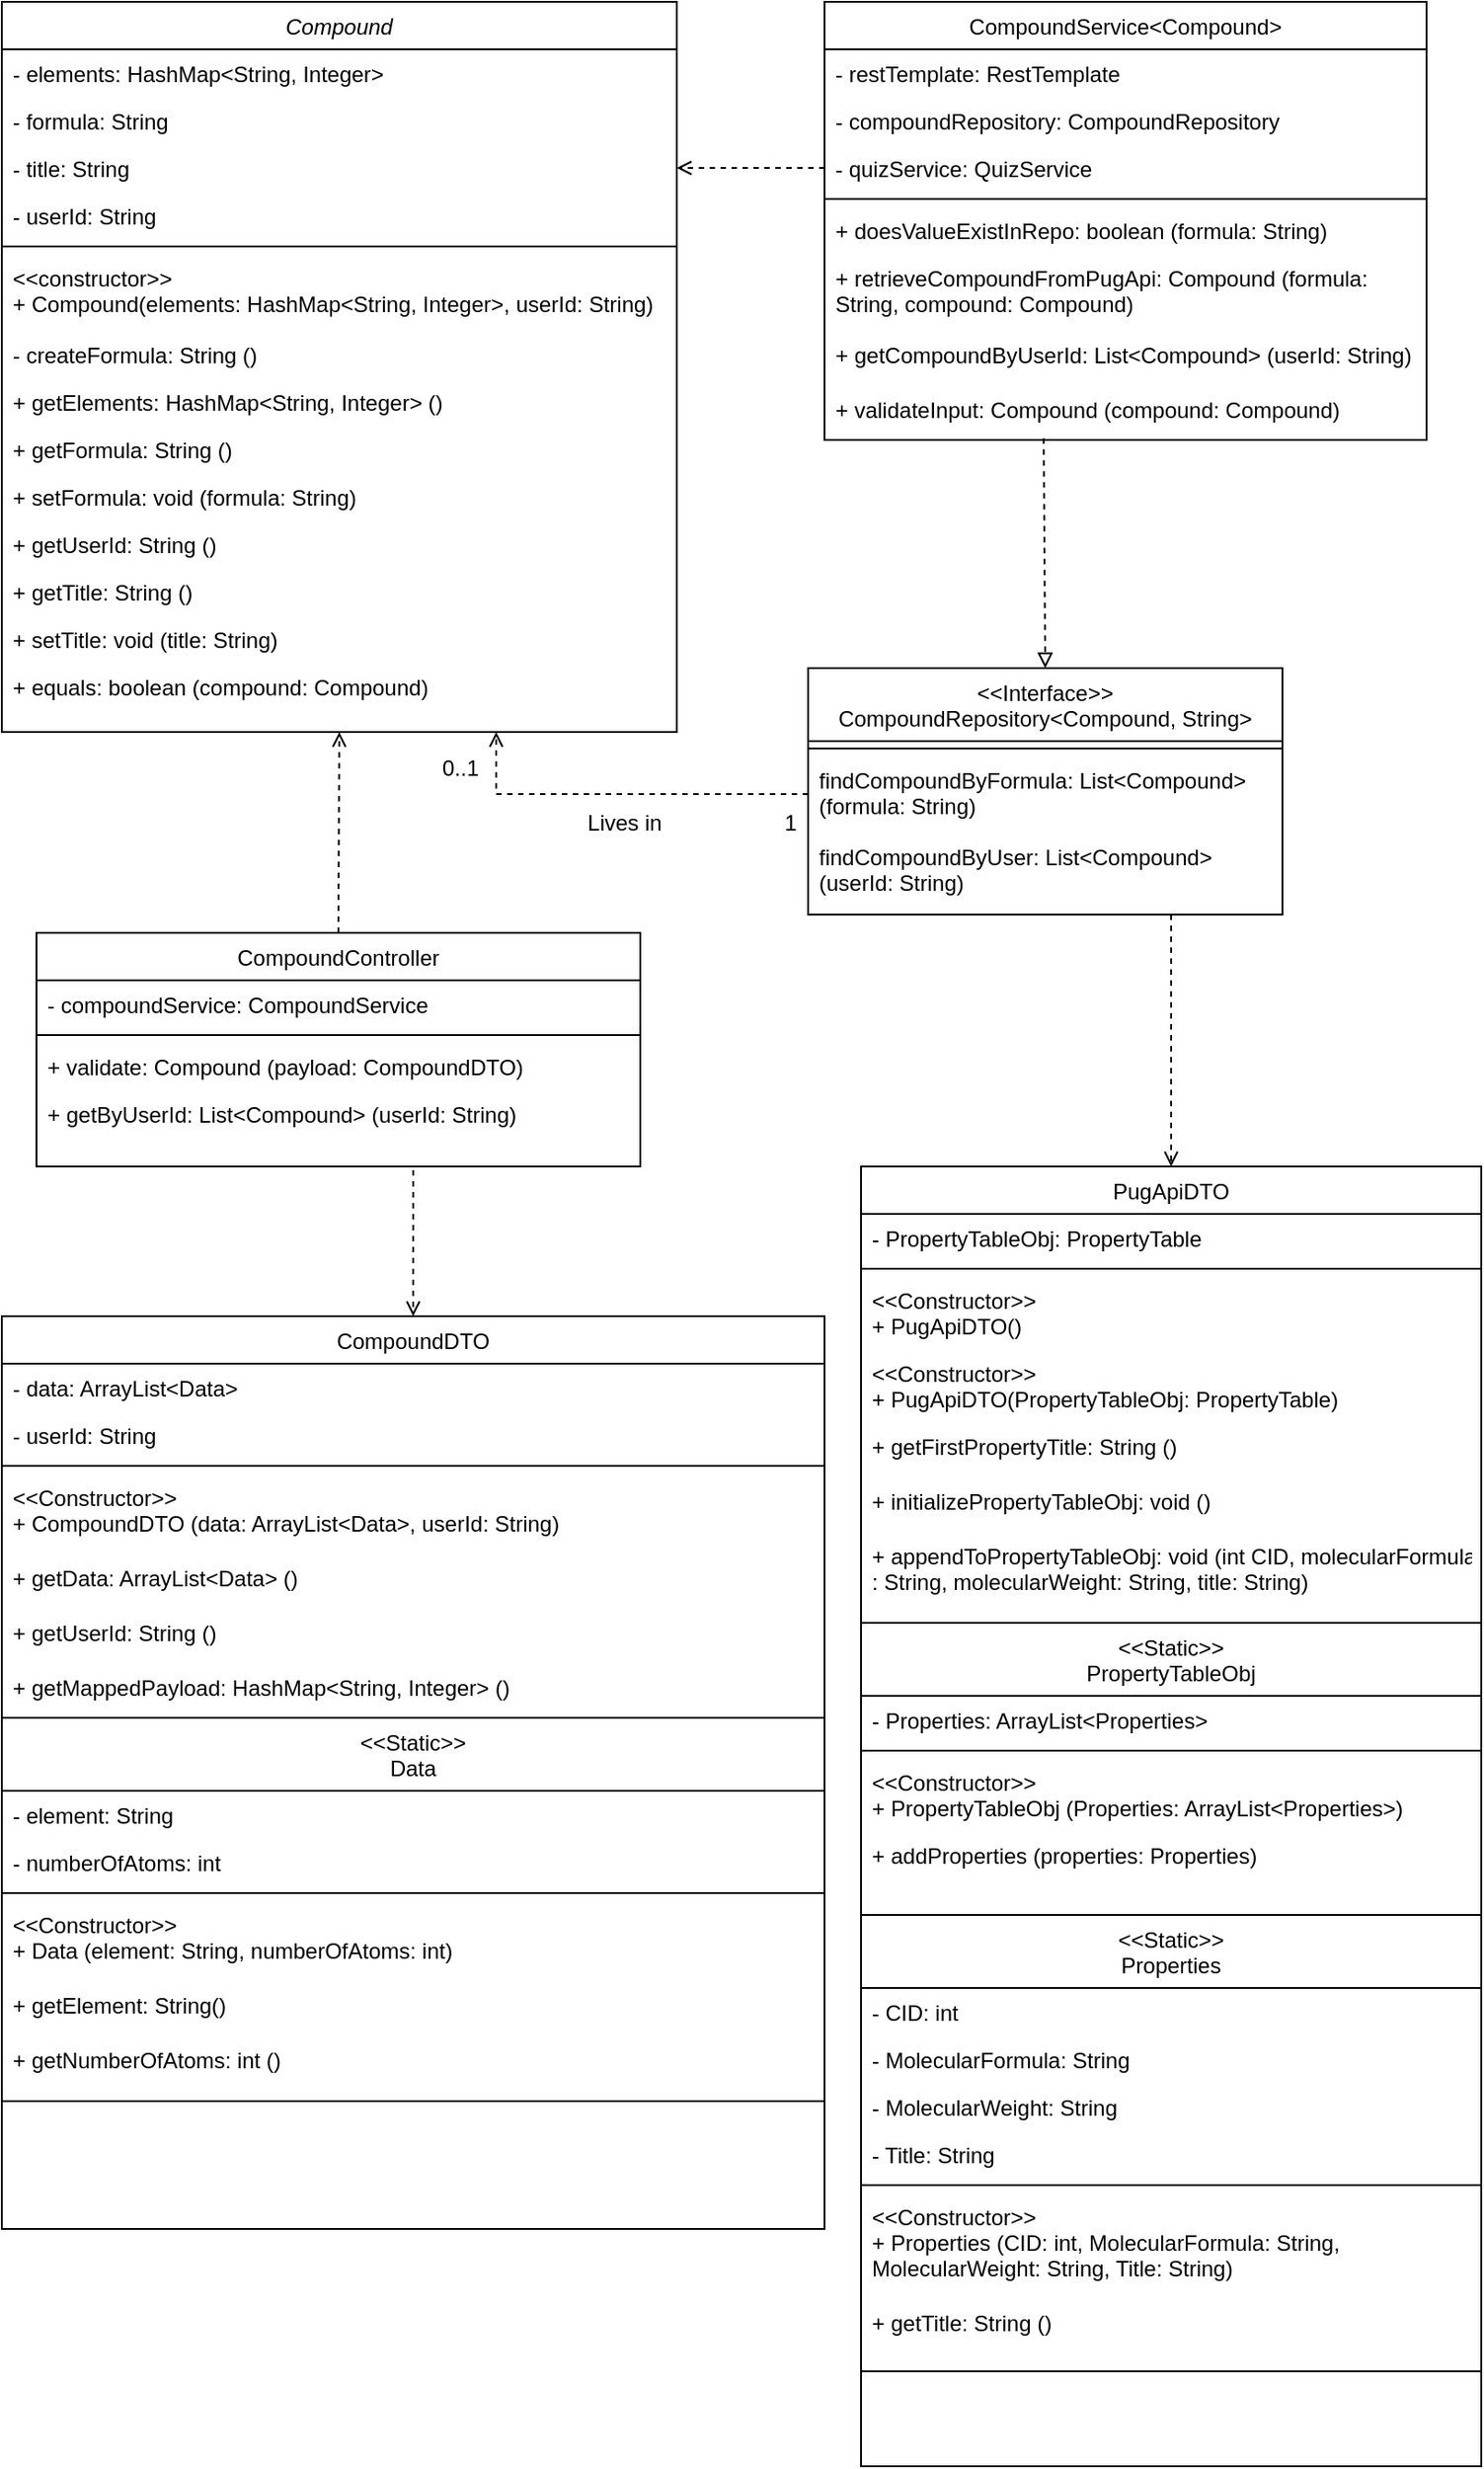 <mxfile version="17.4.6" type="device"><diagram id="C5RBs43oDa-KdzZeNtuy" name="Page-1"><mxGraphModel dx="946" dy="589" grid="1" gridSize="10" guides="1" tooltips="1" connect="1" arrows="1" fold="1" page="1" pageScale="1" pageWidth="827" pageHeight="1169" math="0" shadow="0"><root><mxCell id="WIyWlLk6GJQsqaUBKTNV-0"/><mxCell id="WIyWlLk6GJQsqaUBKTNV-1" parent="WIyWlLk6GJQsqaUBKTNV-0"/><mxCell id="zkfFHV4jXpPFQw0GAbJ--0" value="Compound" style="swimlane;fontStyle=2;align=center;verticalAlign=top;childLayout=stackLayout;horizontal=1;startSize=26;horizontalStack=0;resizeParent=1;resizeLast=0;collapsible=1;marginBottom=0;rounded=0;shadow=0;strokeWidth=1;" parent="WIyWlLk6GJQsqaUBKTNV-1" vertex="1"><mxGeometry x="9" y="30" width="370" height="400" as="geometry"><mxRectangle x="230" y="140" width="160" height="26" as="alternateBounds"/></mxGeometry></mxCell><mxCell id="zkfFHV4jXpPFQw0GAbJ--1" value="- elements: HashMap&lt;String, Integer&gt;" style="text;align=left;verticalAlign=top;spacingLeft=4;spacingRight=4;overflow=hidden;rotatable=0;points=[[0,0.5],[1,0.5]];portConstraint=eastwest;" parent="zkfFHV4jXpPFQw0GAbJ--0" vertex="1"><mxGeometry y="26" width="370" height="26" as="geometry"/></mxCell><mxCell id="zkfFHV4jXpPFQw0GAbJ--2" value="- formula: String" style="text;align=left;verticalAlign=top;spacingLeft=4;spacingRight=4;overflow=hidden;rotatable=0;points=[[0,0.5],[1,0.5]];portConstraint=eastwest;rounded=0;shadow=0;html=0;" parent="zkfFHV4jXpPFQw0GAbJ--0" vertex="1"><mxGeometry y="52" width="370" height="26" as="geometry"/></mxCell><mxCell id="zkfFHV4jXpPFQw0GAbJ--3" value="- title: String" style="text;align=left;verticalAlign=top;spacingLeft=4;spacingRight=4;overflow=hidden;rotatable=0;points=[[0,0.5],[1,0.5]];portConstraint=eastwest;rounded=0;shadow=0;html=0;" parent="zkfFHV4jXpPFQw0GAbJ--0" vertex="1"><mxGeometry y="78" width="370" height="26" as="geometry"/></mxCell><mxCell id="zkfFHV4jXpPFQw0GAbJ--5" value="- userId: String" style="text;align=left;verticalAlign=top;spacingLeft=4;spacingRight=4;overflow=hidden;rotatable=0;points=[[0,0.5],[1,0.5]];portConstraint=eastwest;" parent="zkfFHV4jXpPFQw0GAbJ--0" vertex="1"><mxGeometry y="104" width="370" height="26" as="geometry"/></mxCell><mxCell id="zkfFHV4jXpPFQw0GAbJ--4" value="" style="line;html=1;strokeWidth=1;align=left;verticalAlign=middle;spacingTop=-1;spacingLeft=3;spacingRight=3;rotatable=0;labelPosition=right;points=[];portConstraint=eastwest;" parent="zkfFHV4jXpPFQw0GAbJ--0" vertex="1"><mxGeometry y="130" width="370" height="8" as="geometry"/></mxCell><mxCell id="1GBY7-zwN7IDQn7r9k1n-0" value="&lt;&lt;constructor&gt;&gt;&#10;+ Compound(elements: HashMap&lt;String, Integer&gt;, userId: String)" style="text;align=left;verticalAlign=top;spacingLeft=4;spacingRight=4;overflow=hidden;rotatable=0;points=[[0,0.5],[1,0.5]];portConstraint=eastwest;" parent="zkfFHV4jXpPFQw0GAbJ--0" vertex="1"><mxGeometry y="138" width="370" height="42" as="geometry"/></mxCell><mxCell id="1GBY7-zwN7IDQn7r9k1n-1" value="- createFormula: String ()" style="text;align=left;verticalAlign=top;spacingLeft=4;spacingRight=4;overflow=hidden;rotatable=0;points=[[0,0.5],[1,0.5]];portConstraint=eastwest;" parent="zkfFHV4jXpPFQw0GAbJ--0" vertex="1"><mxGeometry y="180" width="370" height="26" as="geometry"/></mxCell><mxCell id="1GBY7-zwN7IDQn7r9k1n-2" value="+ getElements: HashMap&lt;String, Integer&gt; ()" style="text;align=left;verticalAlign=top;spacingLeft=4;spacingRight=4;overflow=hidden;rotatable=0;points=[[0,0.5],[1,0.5]];portConstraint=eastwest;" parent="zkfFHV4jXpPFQw0GAbJ--0" vertex="1"><mxGeometry y="206" width="370" height="26" as="geometry"/></mxCell><mxCell id="1GBY7-zwN7IDQn7r9k1n-3" value="+ getFormula: String ()" style="text;align=left;verticalAlign=top;spacingLeft=4;spacingRight=4;overflow=hidden;rotatable=0;points=[[0,0.5],[1,0.5]];portConstraint=eastwest;" parent="zkfFHV4jXpPFQw0GAbJ--0" vertex="1"><mxGeometry y="232" width="370" height="26" as="geometry"/></mxCell><mxCell id="1GBY7-zwN7IDQn7r9k1n-4" value="+ setFormula: void (formula: String)" style="text;align=left;verticalAlign=top;spacingLeft=4;spacingRight=4;overflow=hidden;rotatable=0;points=[[0,0.5],[1,0.5]];portConstraint=eastwest;" parent="zkfFHV4jXpPFQw0GAbJ--0" vertex="1"><mxGeometry y="258" width="370" height="26" as="geometry"/></mxCell><mxCell id="1GBY7-zwN7IDQn7r9k1n-5" value="+ getUserId: String ()" style="text;align=left;verticalAlign=top;spacingLeft=4;spacingRight=4;overflow=hidden;rotatable=0;points=[[0,0.5],[1,0.5]];portConstraint=eastwest;" parent="zkfFHV4jXpPFQw0GAbJ--0" vertex="1"><mxGeometry y="284" width="370" height="26" as="geometry"/></mxCell><mxCell id="1GBY7-zwN7IDQn7r9k1n-6" value="+ getTitle: String ()" style="text;align=left;verticalAlign=top;spacingLeft=4;spacingRight=4;overflow=hidden;rotatable=0;points=[[0,0.5],[1,0.5]];portConstraint=eastwest;" parent="zkfFHV4jXpPFQw0GAbJ--0" vertex="1"><mxGeometry y="310" width="370" height="26" as="geometry"/></mxCell><mxCell id="1GBY7-zwN7IDQn7r9k1n-7" value="+ setTitle: void (title: String)" style="text;align=left;verticalAlign=top;spacingLeft=4;spacingRight=4;overflow=hidden;rotatable=0;points=[[0,0.5],[1,0.5]];portConstraint=eastwest;" parent="zkfFHV4jXpPFQw0GAbJ--0" vertex="1"><mxGeometry y="336" width="370" height="26" as="geometry"/></mxCell><mxCell id="1GBY7-zwN7IDQn7r9k1n-8" value="+ equals: boolean (compound: Compound)" style="text;align=left;verticalAlign=top;spacingLeft=4;spacingRight=4;overflow=hidden;rotatable=0;points=[[0,0.5],[1,0.5]];portConstraint=eastwest;" parent="zkfFHV4jXpPFQw0GAbJ--0" vertex="1"><mxGeometry y="362" width="370" height="26" as="geometry"/></mxCell><mxCell id="zkfFHV4jXpPFQw0GAbJ--17" value="CompoundService&lt;Compound&gt;" style="swimlane;fontStyle=0;align=center;verticalAlign=top;childLayout=stackLayout;horizontal=1;startSize=26;horizontalStack=0;resizeParent=1;resizeLast=0;collapsible=1;marginBottom=0;rounded=0;shadow=0;strokeWidth=1;" parent="WIyWlLk6GJQsqaUBKTNV-1" vertex="1"><mxGeometry x="460" y="30" width="330" height="240" as="geometry"><mxRectangle x="550" y="140" width="160" height="26" as="alternateBounds"/></mxGeometry></mxCell><mxCell id="zkfFHV4jXpPFQw0GAbJ--18" value="- restTemplate: RestTemplate" style="text;align=left;verticalAlign=top;spacingLeft=4;spacingRight=4;overflow=hidden;rotatable=0;points=[[0,0.5],[1,0.5]];portConstraint=eastwest;" parent="zkfFHV4jXpPFQw0GAbJ--17" vertex="1"><mxGeometry y="26" width="330" height="26" as="geometry"/></mxCell><mxCell id="zkfFHV4jXpPFQw0GAbJ--19" value="- compoundRepository: CompoundRepository" style="text;align=left;verticalAlign=top;spacingLeft=4;spacingRight=4;overflow=hidden;rotatable=0;points=[[0,0.5],[1,0.5]];portConstraint=eastwest;rounded=0;shadow=0;html=0;" parent="zkfFHV4jXpPFQw0GAbJ--17" vertex="1"><mxGeometry y="52" width="330" height="26" as="geometry"/></mxCell><mxCell id="zkfFHV4jXpPFQw0GAbJ--20" value="- quizService: QuizService" style="text;align=left;verticalAlign=top;spacingLeft=4;spacingRight=4;overflow=hidden;rotatable=0;points=[[0,0.5],[1,0.5]];portConstraint=eastwest;rounded=0;shadow=0;html=0;" parent="zkfFHV4jXpPFQw0GAbJ--17" vertex="1"><mxGeometry y="78" width="330" height="26" as="geometry"/></mxCell><mxCell id="zkfFHV4jXpPFQw0GAbJ--23" value="" style="line;html=1;strokeWidth=1;align=left;verticalAlign=middle;spacingTop=-1;spacingLeft=3;spacingRight=3;rotatable=0;labelPosition=right;points=[];portConstraint=eastwest;" parent="zkfFHV4jXpPFQw0GAbJ--17" vertex="1"><mxGeometry y="104" width="330" height="8" as="geometry"/></mxCell><mxCell id="zkfFHV4jXpPFQw0GAbJ--24" value="+ doesValueExistInRepo: boolean (formula: String)" style="text;align=left;verticalAlign=top;spacingLeft=4;spacingRight=4;overflow=hidden;rotatable=0;points=[[0,0.5],[1,0.5]];portConstraint=eastwest;" parent="zkfFHV4jXpPFQw0GAbJ--17" vertex="1"><mxGeometry y="112" width="330" height="26" as="geometry"/></mxCell><mxCell id="zkfFHV4jXpPFQw0GAbJ--25" value="+ retrieveCompoundFromPugApi: Compound (formula:&#10;String, compound: Compound)" style="text;align=left;verticalAlign=top;spacingLeft=4;spacingRight=4;overflow=hidden;rotatable=0;points=[[0,0.5],[1,0.5]];portConstraint=eastwest;" parent="zkfFHV4jXpPFQw0GAbJ--17" vertex="1"><mxGeometry y="138" width="330" height="42" as="geometry"/></mxCell><mxCell id="1GBY7-zwN7IDQn7r9k1n-14" value="+ getCompoundByUserId: List&lt;Compound&gt; (userId: String)" style="text;align=left;verticalAlign=top;spacingLeft=4;spacingRight=4;overflow=hidden;rotatable=0;points=[[0,0.5],[1,0.5]];portConstraint=eastwest;" parent="zkfFHV4jXpPFQw0GAbJ--17" vertex="1"><mxGeometry y="180" width="330" height="30" as="geometry"/></mxCell><mxCell id="1GBY7-zwN7IDQn7r9k1n-15" value="+ validateInput: Compound (compound: Compound)" style="text;align=left;verticalAlign=top;spacingLeft=4;spacingRight=4;overflow=hidden;rotatable=0;points=[[0,0.5],[1,0.5]];portConstraint=eastwest;" parent="zkfFHV4jXpPFQw0GAbJ--17" vertex="1"><mxGeometry y="210" width="330" height="30" as="geometry"/></mxCell><mxCell id="1GBY7-zwN7IDQn7r9k1n-13" value="" style="endArrow=open;html=1;rounded=0;exitX=0;exitY=0.5;exitDx=0;exitDy=0;entryX=1;entryY=0.5;entryDx=0;entryDy=0;endFill=0;dashed=1;" parent="WIyWlLk6GJQsqaUBKTNV-1" source="zkfFHV4jXpPFQw0GAbJ--20" target="zkfFHV4jXpPFQw0GAbJ--3" edge="1"><mxGeometry width="50" height="50" relative="1" as="geometry"><mxPoint x="390" y="250" as="sourcePoint"/><mxPoint x="440" y="200" as="targetPoint"/></mxGeometry></mxCell><mxCell id="1GBY7-zwN7IDQn7r9k1n-16" value="&lt;&lt;Interface&gt;&gt;&#10;CompoundRepository&lt;Compound, String&gt;" style="swimlane;fontStyle=0;align=center;verticalAlign=top;childLayout=stackLayout;horizontal=1;startSize=40;horizontalStack=0;resizeParent=1;resizeLast=0;collapsible=1;marginBottom=0;rounded=0;shadow=0;strokeWidth=1;" parent="WIyWlLk6GJQsqaUBKTNV-1" vertex="1"><mxGeometry x="451" y="395" width="260" height="135" as="geometry"><mxRectangle x="340" y="380" width="170" height="26" as="alternateBounds"/></mxGeometry></mxCell><mxCell id="1GBY7-zwN7IDQn7r9k1n-18" value="" style="line;html=1;strokeWidth=1;align=left;verticalAlign=middle;spacingTop=-1;spacingLeft=3;spacingRight=3;rotatable=0;labelPosition=right;points=[];portConstraint=eastwest;" parent="1GBY7-zwN7IDQn7r9k1n-16" vertex="1"><mxGeometry y="40" width="260" height="8" as="geometry"/></mxCell><mxCell id="1GBY7-zwN7IDQn7r9k1n-19" value="findCompoundByFormula: List&lt;Compound&gt;&#10;(formula: String)" style="text;align=left;verticalAlign=top;spacingLeft=4;spacingRight=4;overflow=hidden;rotatable=0;points=[[0,0.5],[1,0.5]];portConstraint=eastwest;" parent="1GBY7-zwN7IDQn7r9k1n-16" vertex="1"><mxGeometry y="48" width="260" height="42" as="geometry"/></mxCell><mxCell id="1GBY7-zwN7IDQn7r9k1n-20" value="findCompoundByUser: List&lt;Compound&gt;&#10;(userId: String)" style="text;align=left;verticalAlign=top;spacingLeft=4;spacingRight=4;overflow=hidden;rotatable=0;points=[[0,0.5],[1,0.5]];portConstraint=eastwest;" parent="1GBY7-zwN7IDQn7r9k1n-16" vertex="1"><mxGeometry y="90" width="260" height="42" as="geometry"/></mxCell><mxCell id="1GBY7-zwN7IDQn7r9k1n-21" value="" style="endArrow=open;html=1;rounded=0;dashed=1;exitX=0;exitY=0.5;exitDx=0;exitDy=0;endFill=0;" parent="WIyWlLk6GJQsqaUBKTNV-1" source="1GBY7-zwN7IDQn7r9k1n-19" edge="1"><mxGeometry width="50" height="50" relative="1" as="geometry"><mxPoint x="740" y="460" as="sourcePoint"/><mxPoint x="280" y="430" as="targetPoint"/><Array as="points"><mxPoint x="280" y="464"/></Array></mxGeometry></mxCell><mxCell id="1GBY7-zwN7IDQn7r9k1n-22" value="&lt;font style=&quot;font-size: 12px&quot;&gt;0..1&lt;/font&gt;" style="text;html=1;align=center;verticalAlign=middle;resizable=0;points=[];autosize=1;strokeColor=none;fillColor=none;" parent="WIyWlLk6GJQsqaUBKTNV-1" vertex="1"><mxGeometry x="240" y="440" width="40" height="20" as="geometry"/></mxCell><mxCell id="1GBY7-zwN7IDQn7r9k1n-23" value="&lt;font style=&quot;font-size: 12px&quot;&gt;1&lt;/font&gt;" style="text;html=1;align=center;verticalAlign=middle;resizable=0;points=[];autosize=1;strokeColor=none;fillColor=none;" parent="WIyWlLk6GJQsqaUBKTNV-1" vertex="1"><mxGeometry x="431" y="470" width="20" height="20" as="geometry"/></mxCell><mxCell id="1GBY7-zwN7IDQn7r9k1n-24" value="&lt;font style=&quot;font-size: 12px&quot;&gt;Lives in&lt;/font&gt;" style="text;html=1;align=center;verticalAlign=middle;resizable=0;points=[];autosize=1;strokeColor=none;fillColor=none;fontSize=7;" parent="WIyWlLk6GJQsqaUBKTNV-1" vertex="1"><mxGeometry x="320" y="470" width="60" height="20" as="geometry"/></mxCell><mxCell id="1GBY7-zwN7IDQn7r9k1n-25" value="" style="endArrow=block;html=1;rounded=0;dashed=1;fontSize=12;entryX=0.5;entryY=0;entryDx=0;entryDy=0;endFill=0;exitX=0.364;exitY=0.972;exitDx=0;exitDy=0;exitPerimeter=0;" parent="WIyWlLk6GJQsqaUBKTNV-1" source="1GBY7-zwN7IDQn7r9k1n-15" target="1GBY7-zwN7IDQn7r9k1n-16" edge="1"><mxGeometry width="50" height="50" relative="1" as="geometry"><mxPoint x="580" y="290" as="sourcePoint"/><mxPoint x="590" y="320" as="targetPoint"/></mxGeometry></mxCell><mxCell id="1GBY7-zwN7IDQn7r9k1n-26" value="CompoundController" style="swimlane;fontStyle=0;align=center;verticalAlign=top;childLayout=stackLayout;horizontal=1;startSize=26;horizontalStack=0;resizeParent=1;resizeLast=0;collapsible=1;marginBottom=0;rounded=0;shadow=0;strokeWidth=1;" parent="WIyWlLk6GJQsqaUBKTNV-1" vertex="1"><mxGeometry x="28" y="540" width="331" height="128" as="geometry"><mxRectangle x="550" y="140" width="160" height="26" as="alternateBounds"/></mxGeometry></mxCell><mxCell id="1GBY7-zwN7IDQn7r9k1n-27" value="- compoundService: CompoundService" style="text;align=left;verticalAlign=top;spacingLeft=4;spacingRight=4;overflow=hidden;rotatable=0;points=[[0,0.5],[1,0.5]];portConstraint=eastwest;" parent="1GBY7-zwN7IDQn7r9k1n-26" vertex="1"><mxGeometry y="26" width="331" height="26" as="geometry"/></mxCell><mxCell id="1GBY7-zwN7IDQn7r9k1n-30" value="" style="line;html=1;strokeWidth=1;align=left;verticalAlign=middle;spacingTop=-1;spacingLeft=3;spacingRight=3;rotatable=0;labelPosition=right;points=[];portConstraint=eastwest;" parent="1GBY7-zwN7IDQn7r9k1n-26" vertex="1"><mxGeometry y="52" width="331" height="8" as="geometry"/></mxCell><mxCell id="1GBY7-zwN7IDQn7r9k1n-31" value="+ validate: Compound (payload: CompoundDTO)" style="text;align=left;verticalAlign=top;spacingLeft=4;spacingRight=4;overflow=hidden;rotatable=0;points=[[0,0.5],[1,0.5]];portConstraint=eastwest;" parent="1GBY7-zwN7IDQn7r9k1n-26" vertex="1"><mxGeometry y="60" width="331" height="26" as="geometry"/></mxCell><mxCell id="1GBY7-zwN7IDQn7r9k1n-32" value="+ getByUserId: List&lt;Compound&gt; (userId: String)" style="text;align=left;verticalAlign=top;spacingLeft=4;spacingRight=4;overflow=hidden;rotatable=0;points=[[0,0.5],[1,0.5]];portConstraint=eastwest;" parent="1GBY7-zwN7IDQn7r9k1n-26" vertex="1"><mxGeometry y="86" width="331" height="42" as="geometry"/></mxCell><mxCell id="1GBY7-zwN7IDQn7r9k1n-35" value="" style="endArrow=open;html=1;rounded=0;dashed=1;entryX=0.5;entryY=1;entryDx=0;entryDy=0;exitX=0.5;exitY=0;exitDx=0;exitDy=0;endFill=0;" parent="WIyWlLk6GJQsqaUBKTNV-1" source="1GBY7-zwN7IDQn7r9k1n-26" target="zkfFHV4jXpPFQw0GAbJ--0" edge="1"><mxGeometry width="50" height="50" relative="1" as="geometry"><mxPoint x="202.5" y="478" as="sourcePoint"/><mxPoint x="60" y="444" as="targetPoint"/><Array as="points"/></mxGeometry></mxCell><mxCell id="1GBY7-zwN7IDQn7r9k1n-36" value="CompoundDTO" style="swimlane;fontStyle=0;align=center;verticalAlign=top;childLayout=stackLayout;horizontal=1;startSize=26;horizontalStack=0;resizeParent=1;resizeLast=0;collapsible=1;marginBottom=0;rounded=0;shadow=0;strokeWidth=1;" parent="WIyWlLk6GJQsqaUBKTNV-1" vertex="1"><mxGeometry x="9" y="750" width="451" height="500" as="geometry"><mxRectangle x="550" y="140" width="160" height="26" as="alternateBounds"/></mxGeometry></mxCell><mxCell id="1GBY7-zwN7IDQn7r9k1n-37" value="- data: ArrayList&lt;Data&gt;" style="text;align=left;verticalAlign=top;spacingLeft=4;spacingRight=4;overflow=hidden;rotatable=0;points=[[0,0.5],[1,0.5]];portConstraint=eastwest;" parent="1GBY7-zwN7IDQn7r9k1n-36" vertex="1"><mxGeometry y="26" width="451" height="26" as="geometry"/></mxCell><mxCell id="1GBY7-zwN7IDQn7r9k1n-42" value="- userId: String" style="text;align=left;verticalAlign=top;spacingLeft=4;spacingRight=4;overflow=hidden;rotatable=0;points=[[0,0.5],[1,0.5]];portConstraint=eastwest;" parent="1GBY7-zwN7IDQn7r9k1n-36" vertex="1"><mxGeometry y="52" width="451" height="26" as="geometry"/></mxCell><mxCell id="1GBY7-zwN7IDQn7r9k1n-38" value="" style="line;html=1;strokeWidth=1;align=left;verticalAlign=middle;spacingTop=-1;spacingLeft=3;spacingRight=3;rotatable=0;labelPosition=right;points=[];portConstraint=eastwest;" parent="1GBY7-zwN7IDQn7r9k1n-36" vertex="1"><mxGeometry y="78" width="451" height="8" as="geometry"/></mxCell><mxCell id="1GBY7-zwN7IDQn7r9k1n-39" value="&lt;&lt;Constructor&gt;&gt;&#10;+ CompoundDTO (data: ArrayList&lt;Data&gt;, userId: String)" style="text;align=left;verticalAlign=top;spacingLeft=4;spacingRight=4;overflow=hidden;rotatable=0;points=[[0,0.5],[1,0.5]];portConstraint=eastwest;" parent="1GBY7-zwN7IDQn7r9k1n-36" vertex="1"><mxGeometry y="86" width="451" height="44" as="geometry"/></mxCell><mxCell id="1GBY7-zwN7IDQn7r9k1n-40" value="+ getData: ArrayList&lt;Data&gt; ()" style="text;align=left;verticalAlign=top;spacingLeft=4;spacingRight=4;overflow=hidden;rotatable=0;points=[[0,0.5],[1,0.5]];portConstraint=eastwest;" parent="1GBY7-zwN7IDQn7r9k1n-36" vertex="1"><mxGeometry y="130" width="451" height="30" as="geometry"/></mxCell><mxCell id="1GBY7-zwN7IDQn7r9k1n-43" value="+ getUserId: String ()" style="text;align=left;verticalAlign=top;spacingLeft=4;spacingRight=4;overflow=hidden;rotatable=0;points=[[0,0.5],[1,0.5]];portConstraint=eastwest;" parent="1GBY7-zwN7IDQn7r9k1n-36" vertex="1"><mxGeometry y="160" width="451" height="30" as="geometry"/></mxCell><mxCell id="1GBY7-zwN7IDQn7r9k1n-44" value="+ getMappedPayload: HashMap&lt;String, Integer&gt; ()" style="text;align=left;verticalAlign=top;spacingLeft=4;spacingRight=4;overflow=hidden;rotatable=0;points=[[0,0.5],[1,0.5]];portConstraint=eastwest;" parent="1GBY7-zwN7IDQn7r9k1n-36" vertex="1"><mxGeometry y="190" width="451" height="30" as="geometry"/></mxCell><mxCell id="1GBY7-zwN7IDQn7r9k1n-45" value="&lt;&lt;Static&gt;&gt;&#10;Data" style="swimlane;fontStyle=0;align=center;verticalAlign=top;childLayout=stackLayout;horizontal=1;startSize=40;horizontalStack=0;resizeParent=1;resizeLast=0;collapsible=1;marginBottom=0;rounded=0;shadow=0;strokeWidth=1;" parent="1GBY7-zwN7IDQn7r9k1n-36" vertex="1"><mxGeometry y="220" width="451" height="210" as="geometry"><mxRectangle x="550" y="140" width="160" height="26" as="alternateBounds"/></mxGeometry></mxCell><mxCell id="1GBY7-zwN7IDQn7r9k1n-46" value="- element: String" style="text;align=left;verticalAlign=top;spacingLeft=4;spacingRight=4;overflow=hidden;rotatable=0;points=[[0,0.5],[1,0.5]];portConstraint=eastwest;" parent="1GBY7-zwN7IDQn7r9k1n-45" vertex="1"><mxGeometry y="40" width="451" height="26" as="geometry"/></mxCell><mxCell id="1GBY7-zwN7IDQn7r9k1n-47" value="- numberOfAtoms: int" style="text;align=left;verticalAlign=top;spacingLeft=4;spacingRight=4;overflow=hidden;rotatable=0;points=[[0,0.5],[1,0.5]];portConstraint=eastwest;" parent="1GBY7-zwN7IDQn7r9k1n-45" vertex="1"><mxGeometry y="66" width="451" height="26" as="geometry"/></mxCell><mxCell id="1GBY7-zwN7IDQn7r9k1n-48" value="" style="line;html=1;strokeWidth=1;align=left;verticalAlign=middle;spacingTop=-1;spacingLeft=3;spacingRight=3;rotatable=0;labelPosition=right;points=[];portConstraint=eastwest;" parent="1GBY7-zwN7IDQn7r9k1n-45" vertex="1"><mxGeometry y="92" width="451" height="8" as="geometry"/></mxCell><mxCell id="1GBY7-zwN7IDQn7r9k1n-49" value="&lt;&lt;Constructor&gt;&gt;&#10;+ Data (element: String, numberOfAtoms: int)" style="text;align=left;verticalAlign=top;spacingLeft=4;spacingRight=4;overflow=hidden;rotatable=0;points=[[0,0.5],[1,0.5]];portConstraint=eastwest;" parent="1GBY7-zwN7IDQn7r9k1n-45" vertex="1"><mxGeometry y="100" width="451" height="44" as="geometry"/></mxCell><mxCell id="1GBY7-zwN7IDQn7r9k1n-50" value="+ getElement: String()" style="text;align=left;verticalAlign=top;spacingLeft=4;spacingRight=4;overflow=hidden;rotatable=0;points=[[0,0.5],[1,0.5]];portConstraint=eastwest;" parent="1GBY7-zwN7IDQn7r9k1n-45" vertex="1"><mxGeometry y="144" width="451" height="30" as="geometry"/></mxCell><mxCell id="1GBY7-zwN7IDQn7r9k1n-51" value="+ getNumberOfAtoms: int ()" style="text;align=left;verticalAlign=top;spacingLeft=4;spacingRight=4;overflow=hidden;rotatable=0;points=[[0,0.5],[1,0.5]];portConstraint=eastwest;" parent="1GBY7-zwN7IDQn7r9k1n-45" vertex="1"><mxGeometry y="174" width="451" height="30" as="geometry"/></mxCell><mxCell id="1GBY7-zwN7IDQn7r9k1n-53" value="" style="endArrow=open;html=1;rounded=0;dashed=1;fontSize=12;entryX=0.5;entryY=0;entryDx=0;entryDy=0;exitX=0.624;exitY=1.048;exitDx=0;exitDy=0;exitPerimeter=0;endFill=0;" parent="WIyWlLk6GJQsqaUBKTNV-1" source="1GBY7-zwN7IDQn7r9k1n-32" target="1GBY7-zwN7IDQn7r9k1n-36" edge="1"><mxGeometry width="50" height="50" relative="1" as="geometry"><mxPoint x="440" y="710" as="sourcePoint"/><mxPoint x="490" y="660" as="targetPoint"/></mxGeometry></mxCell><mxCell id="1GBY7-zwN7IDQn7r9k1n-54" value="PugApiDTO" style="swimlane;fontStyle=0;align=center;verticalAlign=top;childLayout=stackLayout;horizontal=1;startSize=26;horizontalStack=0;resizeParent=1;resizeLast=0;collapsible=1;marginBottom=0;rounded=0;shadow=0;strokeWidth=1;" parent="WIyWlLk6GJQsqaUBKTNV-1" vertex="1"><mxGeometry x="480" y="668" width="340" height="712" as="geometry"><mxRectangle x="550" y="140" width="160" height="26" as="alternateBounds"/></mxGeometry></mxCell><mxCell id="1GBY7-zwN7IDQn7r9k1n-55" value="- PropertyTableObj: PropertyTable" style="text;align=left;verticalAlign=top;spacingLeft=4;spacingRight=4;overflow=hidden;rotatable=0;points=[[0,0.5],[1,0.5]];portConstraint=eastwest;" parent="1GBY7-zwN7IDQn7r9k1n-54" vertex="1"><mxGeometry y="26" width="340" height="26" as="geometry"/></mxCell><mxCell id="1GBY7-zwN7IDQn7r9k1n-58" value="" style="line;html=1;strokeWidth=1;align=left;verticalAlign=middle;spacingTop=-1;spacingLeft=3;spacingRight=3;rotatable=0;labelPosition=right;points=[];portConstraint=eastwest;" parent="1GBY7-zwN7IDQn7r9k1n-54" vertex="1"><mxGeometry y="52" width="340" height="8" as="geometry"/></mxCell><mxCell id="1GBY7-zwN7IDQn7r9k1n-59" value="&lt;&lt;Constructor&gt;&gt;&#10;+ PugApiDTO()&#10;" style="text;align=left;verticalAlign=top;spacingLeft=4;spacingRight=4;overflow=hidden;rotatable=0;points=[[0,0.5],[1,0.5]];portConstraint=eastwest;" parent="1GBY7-zwN7IDQn7r9k1n-54" vertex="1"><mxGeometry y="60" width="340" height="40" as="geometry"/></mxCell><mxCell id="1GBY7-zwN7IDQn7r9k1n-63" value="&lt;&lt;Constructor&gt;&gt;&#10;+ PugApiDTO(PropertyTableObj: PropertyTable)&#10;" style="text;align=left;verticalAlign=top;spacingLeft=4;spacingRight=4;overflow=hidden;rotatable=0;points=[[0,0.5],[1,0.5]];portConstraint=eastwest;" parent="1GBY7-zwN7IDQn7r9k1n-54" vertex="1"><mxGeometry y="100" width="340" height="40" as="geometry"/></mxCell><mxCell id="1GBY7-zwN7IDQn7r9k1n-61" value="+ getFirstPropertyTitle: String ()" style="text;align=left;verticalAlign=top;spacingLeft=4;spacingRight=4;overflow=hidden;rotatable=0;points=[[0,0.5],[1,0.5]];portConstraint=eastwest;" parent="1GBY7-zwN7IDQn7r9k1n-54" vertex="1"><mxGeometry y="140" width="340" height="30" as="geometry"/></mxCell><mxCell id="1GBY7-zwN7IDQn7r9k1n-62" value="+ initializePropertyTableObj: void ()" style="text;align=left;verticalAlign=top;spacingLeft=4;spacingRight=4;overflow=hidden;rotatable=0;points=[[0,0.5],[1,0.5]];portConstraint=eastwest;" parent="1GBY7-zwN7IDQn7r9k1n-54" vertex="1"><mxGeometry y="170" width="340" height="30" as="geometry"/></mxCell><mxCell id="1GBY7-zwN7IDQn7r9k1n-64" value="+ appendToPropertyTableObj: void (int CID, molecularFormula&#10;: String, molecularWeight: String, title: String)" style="text;align=left;verticalAlign=top;spacingLeft=4;spacingRight=4;overflow=hidden;rotatable=0;points=[[0,0.5],[1,0.5]];portConstraint=eastwest;" parent="1GBY7-zwN7IDQn7r9k1n-54" vertex="1"><mxGeometry y="200" width="340" height="50" as="geometry"/></mxCell><mxCell id="1GBY7-zwN7IDQn7r9k1n-65" value="&lt;&lt;Static&gt;&gt;&#10;PropertyTableObj" style="swimlane;fontStyle=0;align=center;verticalAlign=top;childLayout=stackLayout;horizontal=1;startSize=40;horizontalStack=0;resizeParent=1;resizeLast=0;collapsible=1;marginBottom=0;rounded=0;shadow=0;strokeWidth=1;" parent="1GBY7-zwN7IDQn7r9k1n-54" vertex="1"><mxGeometry y="250" width="340" height="160" as="geometry"><mxRectangle x="550" y="140" width="160" height="26" as="alternateBounds"/></mxGeometry></mxCell><mxCell id="1GBY7-zwN7IDQn7r9k1n-66" value="- Properties: ArrayList&lt;Properties&gt;" style="text;align=left;verticalAlign=top;spacingLeft=4;spacingRight=4;overflow=hidden;rotatable=0;points=[[0,0.5],[1,0.5]];portConstraint=eastwest;" parent="1GBY7-zwN7IDQn7r9k1n-65" vertex="1"><mxGeometry y="40" width="340" height="26" as="geometry"/></mxCell><mxCell id="1GBY7-zwN7IDQn7r9k1n-67" value="" style="line;html=1;strokeWidth=1;align=left;verticalAlign=middle;spacingTop=-1;spacingLeft=3;spacingRight=3;rotatable=0;labelPosition=right;points=[];portConstraint=eastwest;" parent="1GBY7-zwN7IDQn7r9k1n-65" vertex="1"><mxGeometry y="66" width="340" height="8" as="geometry"/></mxCell><mxCell id="1GBY7-zwN7IDQn7r9k1n-68" value="&lt;&lt;Constructor&gt;&gt;&#10;+ PropertyTableObj (Properties: ArrayList&lt;Properties&gt;)&#10;" style="text;align=left;verticalAlign=top;spacingLeft=4;spacingRight=4;overflow=hidden;rotatable=0;points=[[0,0.5],[1,0.5]];portConstraint=eastwest;" parent="1GBY7-zwN7IDQn7r9k1n-65" vertex="1"><mxGeometry y="74" width="340" height="40" as="geometry"/></mxCell><mxCell id="1GBY7-zwN7IDQn7r9k1n-69" value="+ addProperties (properties: Properties)" style="text;align=left;verticalAlign=top;spacingLeft=4;spacingRight=4;overflow=hidden;rotatable=0;points=[[0,0.5],[1,0.5]];portConstraint=eastwest;" parent="1GBY7-zwN7IDQn7r9k1n-65" vertex="1"><mxGeometry y="114" width="340" height="40" as="geometry"/></mxCell><mxCell id="1GBY7-zwN7IDQn7r9k1n-73" value="&lt;&lt;Static&gt;&gt;&#10;Properties" style="swimlane;fontStyle=0;align=center;verticalAlign=top;childLayout=stackLayout;horizontal=1;startSize=40;horizontalStack=0;resizeParent=1;resizeLast=0;collapsible=1;marginBottom=0;rounded=0;shadow=0;strokeWidth=1;" parent="1GBY7-zwN7IDQn7r9k1n-54" vertex="1"><mxGeometry y="410" width="340" height="250" as="geometry"><mxRectangle x="550" y="140" width="160" height="26" as="alternateBounds"/></mxGeometry></mxCell><mxCell id="1GBY7-zwN7IDQn7r9k1n-78" value="- CID: int" style="text;align=left;verticalAlign=top;spacingLeft=4;spacingRight=4;overflow=hidden;rotatable=0;points=[[0,0.5],[1,0.5]];portConstraint=eastwest;" parent="1GBY7-zwN7IDQn7r9k1n-73" vertex="1"><mxGeometry y="40" width="340" height="26" as="geometry"/></mxCell><mxCell id="1GBY7-zwN7IDQn7r9k1n-79" value="- MolecularFormula: String" style="text;align=left;verticalAlign=top;spacingLeft=4;spacingRight=4;overflow=hidden;rotatable=0;points=[[0,0.5],[1,0.5]];portConstraint=eastwest;" parent="1GBY7-zwN7IDQn7r9k1n-73" vertex="1"><mxGeometry y="66" width="340" height="26" as="geometry"/></mxCell><mxCell id="1GBY7-zwN7IDQn7r9k1n-80" value="- MolecularWeight: String" style="text;align=left;verticalAlign=top;spacingLeft=4;spacingRight=4;overflow=hidden;rotatable=0;points=[[0,0.5],[1,0.5]];portConstraint=eastwest;" parent="1GBY7-zwN7IDQn7r9k1n-73" vertex="1"><mxGeometry y="92" width="340" height="26" as="geometry"/></mxCell><mxCell id="1GBY7-zwN7IDQn7r9k1n-74" value="- Title: String" style="text;align=left;verticalAlign=top;spacingLeft=4;spacingRight=4;overflow=hidden;rotatable=0;points=[[0,0.5],[1,0.5]];portConstraint=eastwest;" parent="1GBY7-zwN7IDQn7r9k1n-73" vertex="1"><mxGeometry y="118" width="340" height="26" as="geometry"/></mxCell><mxCell id="1GBY7-zwN7IDQn7r9k1n-75" value="" style="line;html=1;strokeWidth=1;align=left;verticalAlign=middle;spacingTop=-1;spacingLeft=3;spacingRight=3;rotatable=0;labelPosition=right;points=[];portConstraint=eastwest;" parent="1GBY7-zwN7IDQn7r9k1n-73" vertex="1"><mxGeometry y="144" width="340" height="8" as="geometry"/></mxCell><mxCell id="1GBY7-zwN7IDQn7r9k1n-76" value="&lt;&lt;Constructor&gt;&gt;&#10;+ Properties (CID: int, MolecularFormula: String,&#10;MolecularWeight: String, Title: String)&#10;" style="text;align=left;verticalAlign=top;spacingLeft=4;spacingRight=4;overflow=hidden;rotatable=0;points=[[0,0.5],[1,0.5]];portConstraint=eastwest;" parent="1GBY7-zwN7IDQn7r9k1n-73" vertex="1"><mxGeometry y="152" width="340" height="58" as="geometry"/></mxCell><mxCell id="1GBY7-zwN7IDQn7r9k1n-82" value="+ getTitle: String ()" style="text;align=left;verticalAlign=top;spacingLeft=4;spacingRight=4;overflow=hidden;rotatable=0;points=[[0,0.5],[1,0.5]];portConstraint=eastwest;" parent="1GBY7-zwN7IDQn7r9k1n-73" vertex="1"><mxGeometry y="210" width="340" height="30" as="geometry"/></mxCell><mxCell id="1GBY7-zwN7IDQn7r9k1n-83" value="" style="endArrow=open;html=1;rounded=0;dashed=1;fontSize=12;entryX=0.5;entryY=0;entryDx=0;entryDy=0;endFill=0;" parent="WIyWlLk6GJQsqaUBKTNV-1" target="1GBY7-zwN7IDQn7r9k1n-54" edge="1"><mxGeometry width="50" height="50" relative="1" as="geometry"><mxPoint x="650" y="530" as="sourcePoint"/><mxPoint x="244.5" y="760.0" as="targetPoint"/></mxGeometry></mxCell></root></mxGraphModel></diagram></mxfile>